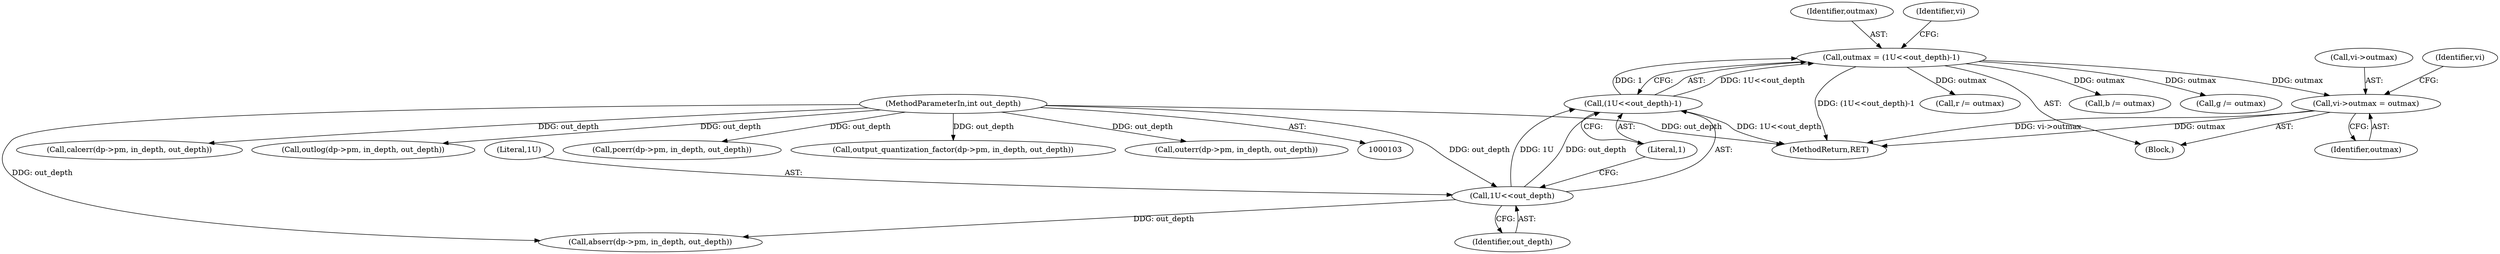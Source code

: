 digraph "0_Android_9d4853418ab2f754c2b63e091c29c5529b8b86ca_92@pointer" {
"1000224" [label="(Call,vi->outmax = outmax)"];
"1000111" [label="(Call,outmax = (1U<<out_depth)-1)"];
"1000113" [label="(Call,(1U<<out_depth)-1)"];
"1000114" [label="(Call,1U<<out_depth)"];
"1000108" [label="(MethodParameterIn,int out_depth)"];
"1000379" [label="(Call,b /= outmax)"];
"1000228" [label="(Identifier,outmax)"];
"1000369" [label="(Call,g /= outmax)"];
"1000112" [label="(Identifier,outmax)"];
"1000117" [label="(Literal,1)"];
"1000109" [label="(Block,)"];
"1000253" [label="(Call,calcerr(dp->pm, in_depth, out_depth))"];
"1000296" [label="(Call,outlog(dp->pm, in_depth, out_depth))"];
"1000224" [label="(Call,vi->outmax = outmax)"];
"1000113" [label="(Call,(1U<<out_depth)-1)"];
"1000120" [label="(Identifier,vi)"];
"1000502" [label="(MethodReturn,RET)"];
"1000108" [label="(MethodParameterIn,int out_depth)"];
"1000233" [label="(Call,abserr(dp->pm, in_depth, out_depth))"];
"1000225" [label="(Call,vi->outmax)"];
"1000243" [label="(Call,pcerr(dp->pm, in_depth, out_depth))"];
"1000116" [label="(Identifier,out_depth)"];
"1000115" [label="(Literal,1U)"];
"1000359" [label="(Call,r /= outmax)"];
"1000231" [label="(Identifier,vi)"];
"1000114" [label="(Call,1U<<out_depth)"];
"1000273" [label="(Call,output_quantization_factor(dp->pm, in_depth, out_depth))"];
"1000263" [label="(Call,outerr(dp->pm, in_depth, out_depth))"];
"1000111" [label="(Call,outmax = (1U<<out_depth)-1)"];
"1000224" -> "1000109"  [label="AST: "];
"1000224" -> "1000228"  [label="CFG: "];
"1000225" -> "1000224"  [label="AST: "];
"1000228" -> "1000224"  [label="AST: "];
"1000231" -> "1000224"  [label="CFG: "];
"1000224" -> "1000502"  [label="DDG: vi->outmax"];
"1000224" -> "1000502"  [label="DDG: outmax"];
"1000111" -> "1000224"  [label="DDG: outmax"];
"1000111" -> "1000109"  [label="AST: "];
"1000111" -> "1000113"  [label="CFG: "];
"1000112" -> "1000111"  [label="AST: "];
"1000113" -> "1000111"  [label="AST: "];
"1000120" -> "1000111"  [label="CFG: "];
"1000111" -> "1000502"  [label="DDG: (1U<<out_depth)-1"];
"1000113" -> "1000111"  [label="DDG: 1U<<out_depth"];
"1000113" -> "1000111"  [label="DDG: 1"];
"1000111" -> "1000359"  [label="DDG: outmax"];
"1000111" -> "1000369"  [label="DDG: outmax"];
"1000111" -> "1000379"  [label="DDG: outmax"];
"1000113" -> "1000117"  [label="CFG: "];
"1000114" -> "1000113"  [label="AST: "];
"1000117" -> "1000113"  [label="AST: "];
"1000113" -> "1000502"  [label="DDG: 1U<<out_depth"];
"1000114" -> "1000113"  [label="DDG: 1U"];
"1000114" -> "1000113"  [label="DDG: out_depth"];
"1000114" -> "1000116"  [label="CFG: "];
"1000115" -> "1000114"  [label="AST: "];
"1000116" -> "1000114"  [label="AST: "];
"1000117" -> "1000114"  [label="CFG: "];
"1000108" -> "1000114"  [label="DDG: out_depth"];
"1000114" -> "1000233"  [label="DDG: out_depth"];
"1000108" -> "1000103"  [label="AST: "];
"1000108" -> "1000502"  [label="DDG: out_depth"];
"1000108" -> "1000233"  [label="DDG: out_depth"];
"1000108" -> "1000243"  [label="DDG: out_depth"];
"1000108" -> "1000253"  [label="DDG: out_depth"];
"1000108" -> "1000263"  [label="DDG: out_depth"];
"1000108" -> "1000273"  [label="DDG: out_depth"];
"1000108" -> "1000296"  [label="DDG: out_depth"];
}

